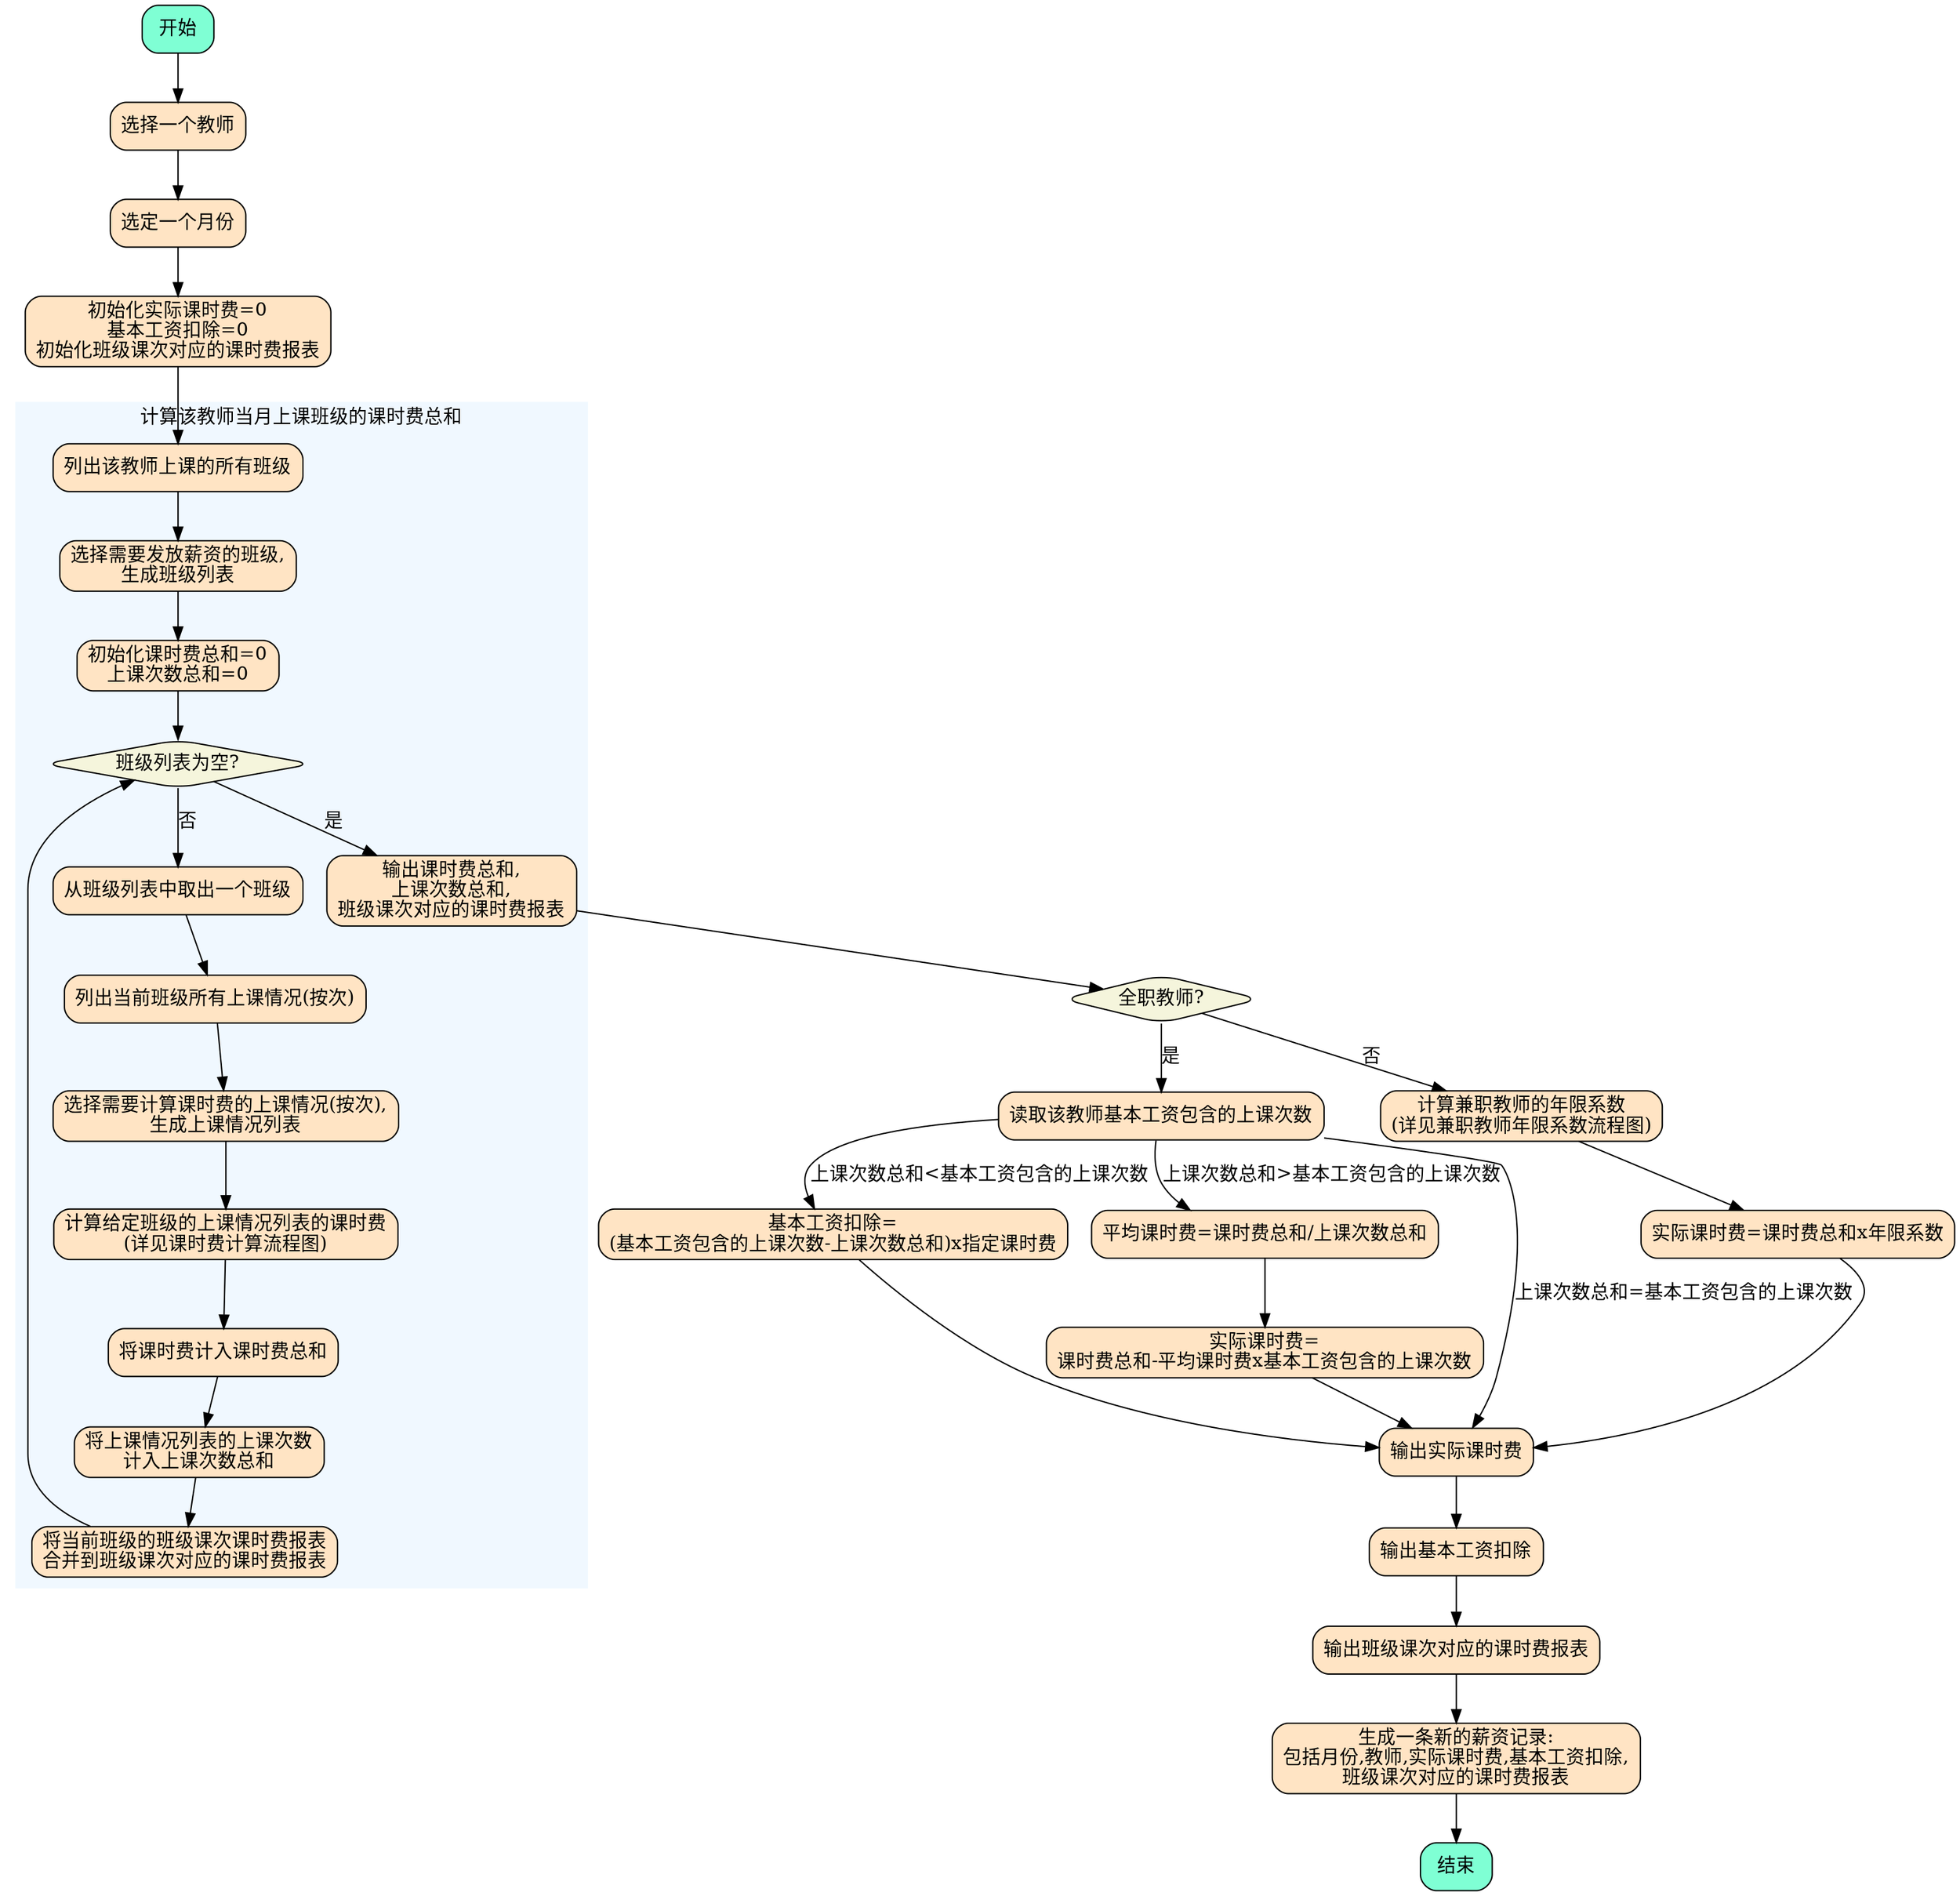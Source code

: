 digraph {
    node [shape="box", style="rounded,filled", fillcolor="aquamarine"]
        start[label="开始"];
        end[label="结束"];

    node [shape="box", style="rounded,filled", fillcolor="bisque"]
        s1[label="选择一个教师"];
        s2[label="选定一个月份"];
        s3[label="初始化实际课时费=0\n基本工资扣除=0\n初始化班级课次对应的课时费报表"];
        s_c1_y1[label="读取该教师基本工资包含的上课次数"];
        s_c1_n1[label="计算兼职教师的年限系数\n(详见兼职教师年限系数流程图)"];
        s_c1_n2[label="实际课时费=课时费总和x年限系数"];
        s_c1_y2_b[label="基本工资扣除=\n(基本工资包含的上课次数-上课次数总和)x指定课时费"];
        s_c1_y2_c1[label="平均课时费=课时费总和/上课次数总和"];
        s_c1_y2_c2[label="实际课时费=\n课时费总和-平均课时费x基本工资包含的上课次数"];
        s_c1_n2[label="实际课时费=课时费总和x年限系数"];
        s4[label="输出实际课时费"];
        s5[label="输出基本工资扣除"];
        s6[label="输出班级课次对应的课时费报表"];
        s7[label="生成一条新的薪资记录:\n包括月份,教师,实际课时费,基本工资扣除,\n班级课次对应的课时费报表"];

    node [shape="diamond", style="rounded,filled", fillcolor="beige"]
        c1[label="全职教师?"];

    subgraph cluster1 {
        label="计算该教师当月上课班级的课时费总和"
        style="filled";
        color="aliceblue";

        node [shape="box", style="rounded,filled", fillcolor="bisque"]
            sub1_s1[label="列出该教师上课的所有班级"];
            sub1_s2[label="选择需要发放薪资的班级,\n生成班级列表"];
            sub1_s3[label="初始化课时费总和=0\n上课次数总和=0"];
            sub1_s_c1_y1[label="输出课时费总和,\n上课次数总和,\n班级课次对应的课时费报表"];
            sub1_s_c1_n1[label="从班级列表中取出一个班级"];
            sub1_s_c1_n2[label="列出当前班级所有上课情况(按次)"]
            sub1_s_c1_n3[label="选择需要计算课时费的上课情况(按次),\n生成上课情况列表"];
            sub1_s_c1_n4[label="计算给定班级的上课情况列表的课时费\n(详见课时费计算流程图)"];
            sub1_s_c1_n5[label="将课时费计入课时费总和"];
            sub1_s_c1_n6[label="将上课情况列表的上课次数\n计入上课次数总和"];
            sub1_s_c1_n7[label="将当前班级的班级课次课时费报表\n合并到班级课次对应的课时费报表"];

        node [shape="diamond", style="rounded,filled", fillcolor="beige"]
            sub1_c1[label="班级列表为空?"];

        sub1_s1 -> sub1_s2 -> sub1_s3 -> sub1_c1;

        sub1_c1 -> sub1_s_c1_y1[label="是"];
        sub1_c1 -> sub1_s_c1_n1[label="否"];

        sub1_s_c1_n1 -> sub1_s_c1_n2 -> sub1_s_c1_n3 -> sub1_s_c1_n4 -> sub1_s_c1_n5 -> sub1_s_c1_n6 -> sub1_s_c1_n7;
        sub1_s_c1_n7 -> sub1_c1;
    }
    
    start -> s1 -> s2 -> s3 -> sub1_s1;
    sub1_s_c1_y1 -> c1;
    
    c1 -> s_c1_y1[label="是"];
    c1 -> s_c1_n1[label="否"];

    // 全职教师
    s_c1_y1 -> s4[label="上课次数总和=基本工资包含的上课次数"]; 
    s_c1_y1 -> s_c1_y2_b[label="上课次数总和<基本工资包含的上课次数"];
    s_c1_y1 -> s_c1_y2_c1[label="上课次数总和>基本工资包含的上课次数"];

    s4 -> s5 -> s6 -> s7 -> end;
    s_c1_y2_b -> s4;
    s_c1_y2_c1 -> s_c1_y2_c2 -> s4;

    // 兼职教师
    s_c1_n1 -> s_c1_n2;
    s_c1_n2 -> s4;
 
    {rank=max end}
}
